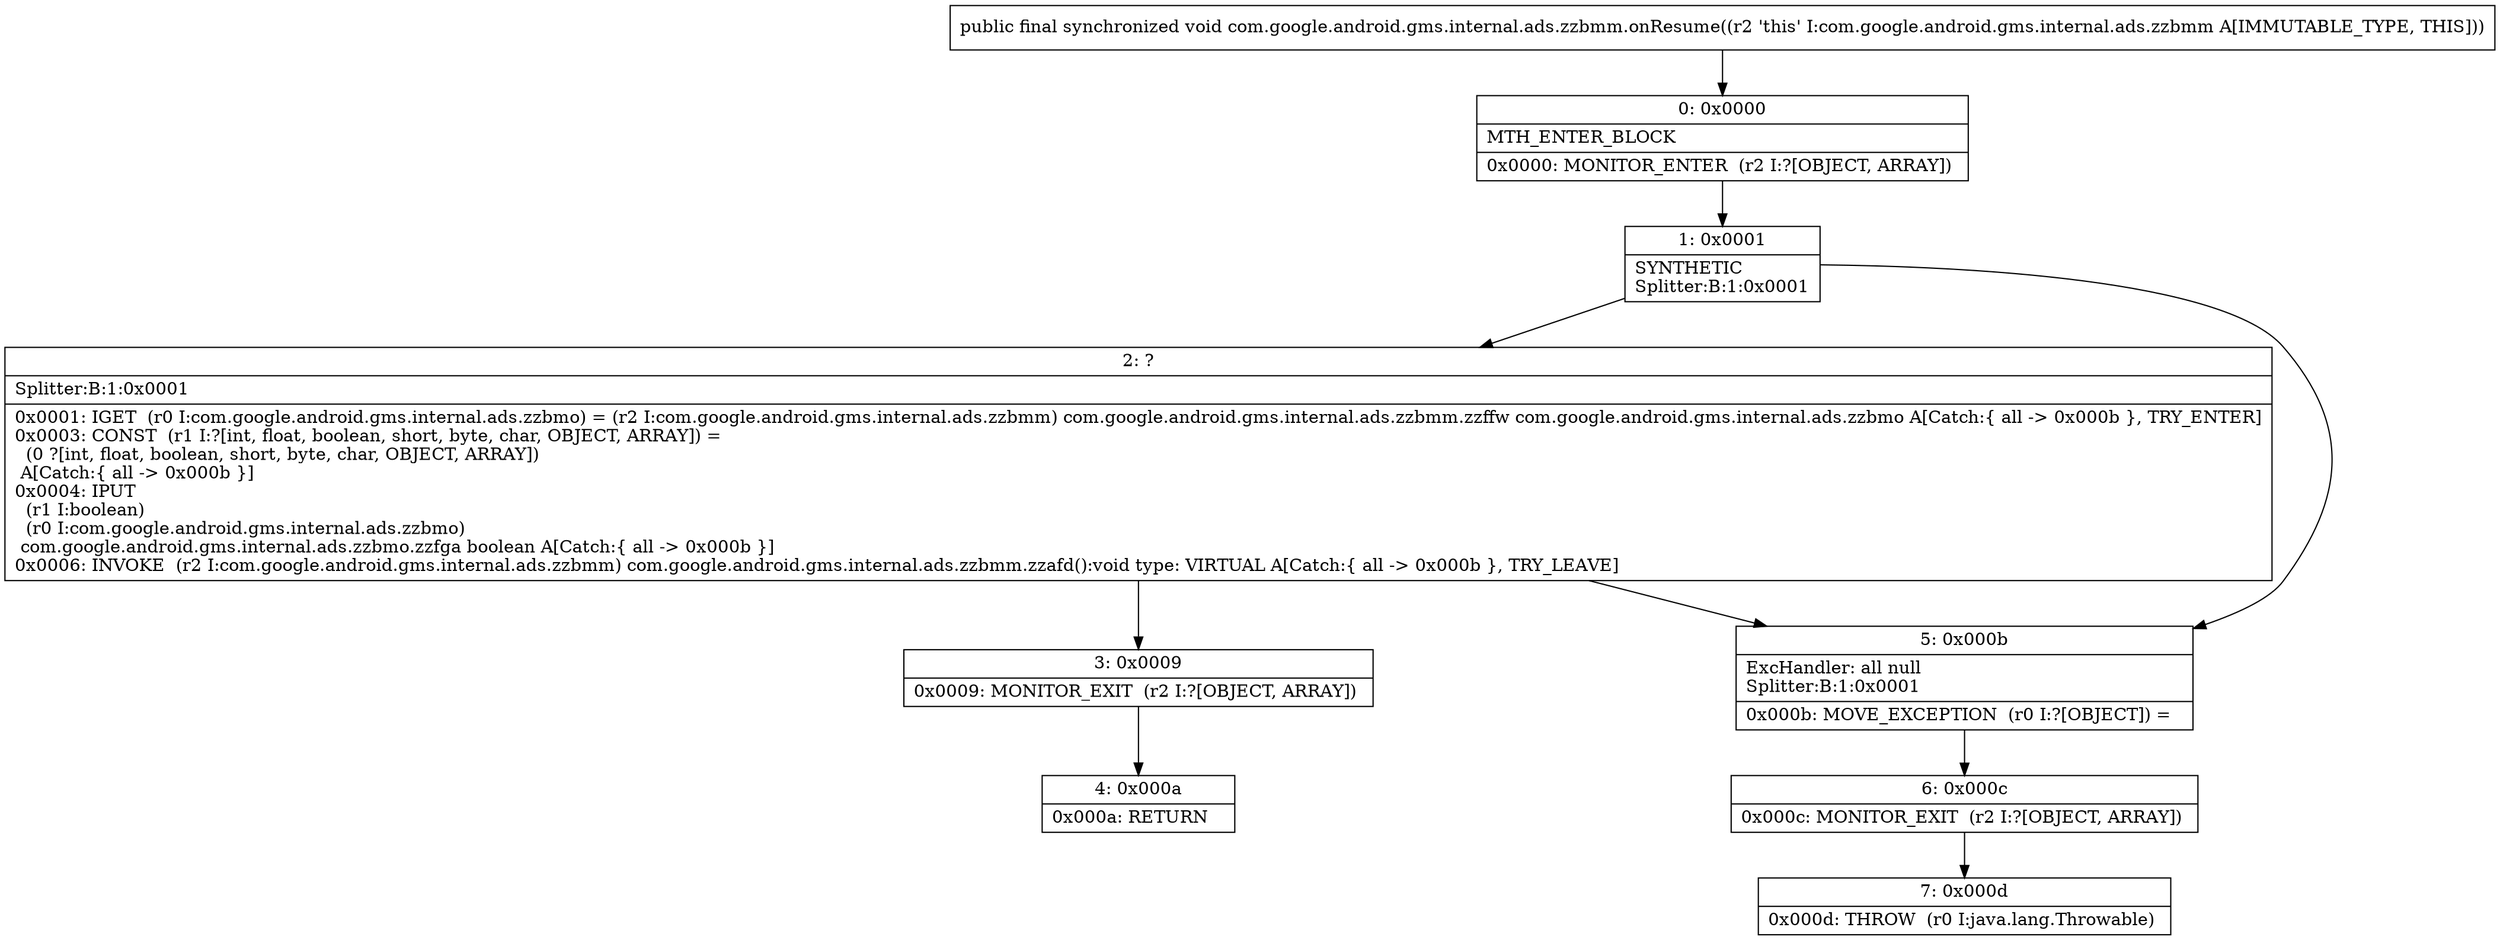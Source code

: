 digraph "CFG forcom.google.android.gms.internal.ads.zzbmm.onResume()V" {
Node_0 [shape=record,label="{0\:\ 0x0000|MTH_ENTER_BLOCK\l|0x0000: MONITOR_ENTER  (r2 I:?[OBJECT, ARRAY]) \l}"];
Node_1 [shape=record,label="{1\:\ 0x0001|SYNTHETIC\lSplitter:B:1:0x0001\l}"];
Node_2 [shape=record,label="{2\:\ ?|Splitter:B:1:0x0001\l|0x0001: IGET  (r0 I:com.google.android.gms.internal.ads.zzbmo) = (r2 I:com.google.android.gms.internal.ads.zzbmm) com.google.android.gms.internal.ads.zzbmm.zzffw com.google.android.gms.internal.ads.zzbmo A[Catch:\{ all \-\> 0x000b \}, TRY_ENTER]\l0x0003: CONST  (r1 I:?[int, float, boolean, short, byte, char, OBJECT, ARRAY]) = \l  (0 ?[int, float, boolean, short, byte, char, OBJECT, ARRAY])\l A[Catch:\{ all \-\> 0x000b \}]\l0x0004: IPUT  \l  (r1 I:boolean)\l  (r0 I:com.google.android.gms.internal.ads.zzbmo)\l com.google.android.gms.internal.ads.zzbmo.zzfga boolean A[Catch:\{ all \-\> 0x000b \}]\l0x0006: INVOKE  (r2 I:com.google.android.gms.internal.ads.zzbmm) com.google.android.gms.internal.ads.zzbmm.zzafd():void type: VIRTUAL A[Catch:\{ all \-\> 0x000b \}, TRY_LEAVE]\l}"];
Node_3 [shape=record,label="{3\:\ 0x0009|0x0009: MONITOR_EXIT  (r2 I:?[OBJECT, ARRAY]) \l}"];
Node_4 [shape=record,label="{4\:\ 0x000a|0x000a: RETURN   \l}"];
Node_5 [shape=record,label="{5\:\ 0x000b|ExcHandler: all null\lSplitter:B:1:0x0001\l|0x000b: MOVE_EXCEPTION  (r0 I:?[OBJECT]) =  \l}"];
Node_6 [shape=record,label="{6\:\ 0x000c|0x000c: MONITOR_EXIT  (r2 I:?[OBJECT, ARRAY]) \l}"];
Node_7 [shape=record,label="{7\:\ 0x000d|0x000d: THROW  (r0 I:java.lang.Throwable) \l}"];
MethodNode[shape=record,label="{public final synchronized void com.google.android.gms.internal.ads.zzbmm.onResume((r2 'this' I:com.google.android.gms.internal.ads.zzbmm A[IMMUTABLE_TYPE, THIS])) }"];
MethodNode -> Node_0;
Node_0 -> Node_1;
Node_1 -> Node_2;
Node_1 -> Node_5;
Node_2 -> Node_3;
Node_2 -> Node_5;
Node_3 -> Node_4;
Node_5 -> Node_6;
Node_6 -> Node_7;
}

